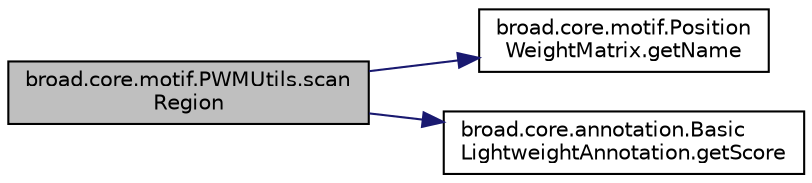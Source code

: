 digraph "broad.core.motif.PWMUtils.scanRegion"
{
  edge [fontname="Helvetica",fontsize="10",labelfontname="Helvetica",labelfontsize="10"];
  node [fontname="Helvetica",fontsize="10",shape=record];
  rankdir="LR";
  Node1 [label="broad.core.motif.PWMUtils.scan\lRegion",height=0.2,width=0.4,color="black", fillcolor="grey75", style="filled" fontcolor="black"];
  Node1 -> Node2 [color="midnightblue",fontsize="10",style="solid"];
  Node2 [label="broad.core.motif.Position\lWeightMatrix.getName",height=0.2,width=0.4,color="black", fillcolor="white", style="filled",URL="$classbroad_1_1core_1_1motif_1_1_position_weight_matrix.html#a9c4f72f0173e0b84b3e3a732d9de22fc"];
  Node1 -> Node3 [color="midnightblue",fontsize="10",style="solid"];
  Node3 [label="broad.core.annotation.Basic\lLightweightAnnotation.getScore",height=0.2,width=0.4,color="black", fillcolor="white", style="filled",URL="$classbroad_1_1core_1_1annotation_1_1_basic_lightweight_annotation.html#a09f0b0f3e4eab4d2ed93ffeb7419646d"];
}
